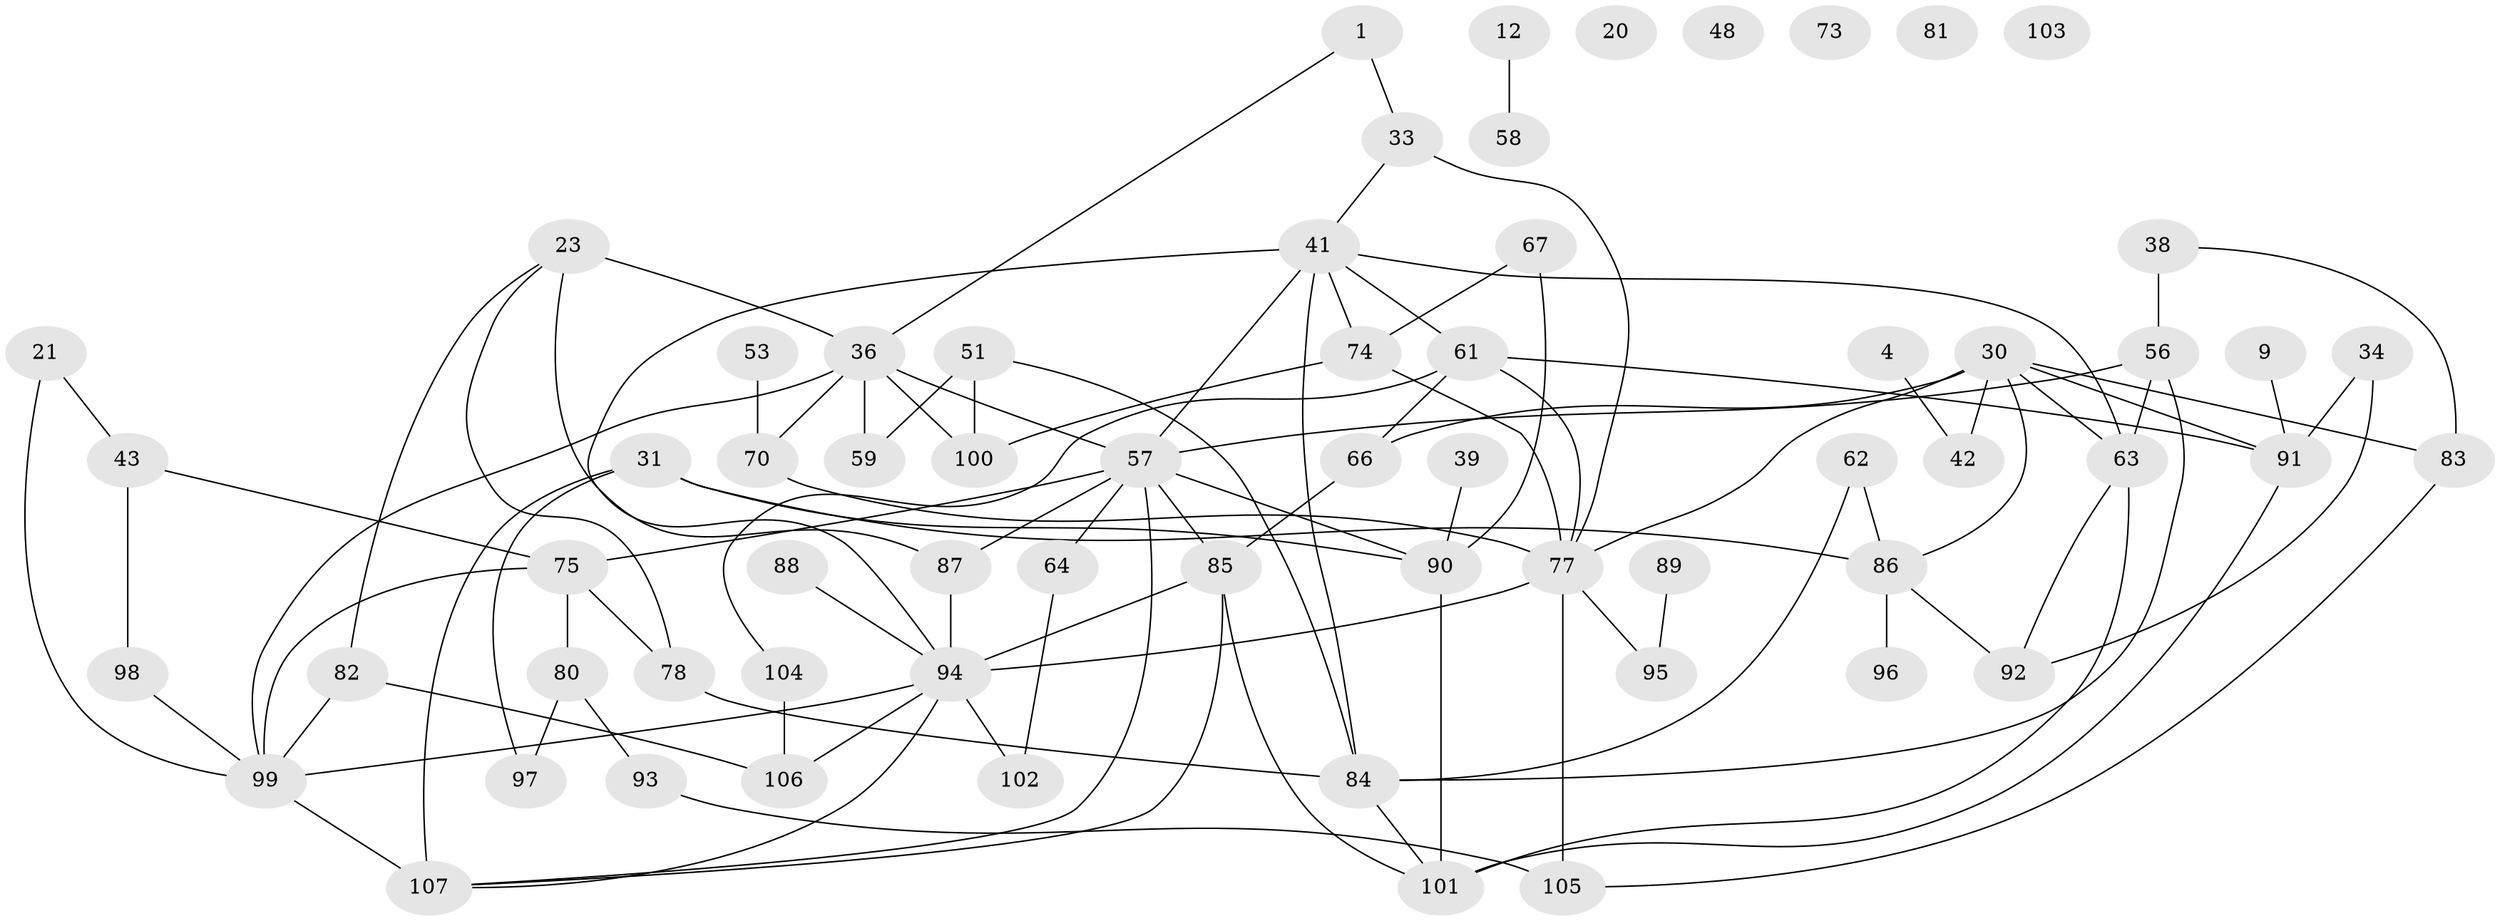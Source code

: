 // original degree distribution, {2: 0.205607476635514, 3: 0.32710280373831774, 1: 0.1308411214953271, 5: 0.08411214953271028, 8: 0.018691588785046728, 4: 0.1308411214953271, 0: 0.04672897196261682, 6: 0.037383177570093455, 7: 0.018691588785046728}
// Generated by graph-tools (version 1.1) at 2025/43/03/04/25 21:43:31]
// undirected, 64 vertices, 101 edges
graph export_dot {
graph [start="1"]
  node [color=gray90,style=filled];
  1;
  4;
  9;
  12;
  20;
  21;
  23;
  30 [super="+22"];
  31 [super="+11"];
  33 [super="+7"];
  34;
  36 [super="+18"];
  38 [super="+26"];
  39;
  41;
  42;
  43;
  48;
  51;
  53;
  56;
  57 [super="+10"];
  58;
  59 [super="+6"];
  61 [super="+35"];
  62;
  63 [super="+54"];
  64;
  66 [super="+50"];
  67;
  70;
  73;
  74 [super="+14"];
  75 [super="+5"];
  77 [super="+65"];
  78;
  80 [super="+47"];
  81;
  82;
  83;
  84 [super="+69"];
  85 [super="+79"];
  86;
  87 [super="+24+52"];
  88;
  89;
  90 [super="+44+55+29"];
  91;
  92 [super="+72"];
  93 [super="+60"];
  94 [super="+45+71"];
  95;
  96;
  97;
  98;
  99 [super="+3+76+19"];
  100 [super="+40"];
  101 [super="+28+49"];
  102;
  103;
  104 [super="+46"];
  105 [super="+37"];
  106 [super="+2"];
  107 [super="+13+15"];
  1 -- 33;
  1 -- 36;
  4 -- 42;
  9 -- 91;
  12 -- 58;
  21 -- 43;
  21 -- 99 [weight=2];
  23 -- 36 [weight=2];
  23 -- 78;
  23 -- 82;
  23 -- 87;
  30 -- 66 [weight=2];
  30 -- 77;
  30 -- 91;
  30 -- 83;
  30 -- 86;
  30 -- 42;
  30 -- 63;
  31 -- 107 [weight=2];
  31 -- 97;
  31 -- 86;
  31 -- 90;
  33 -- 77 [weight=2];
  33 -- 41;
  34 -- 91;
  34 -- 92;
  36 -- 59;
  36 -- 100;
  36 -- 70;
  36 -- 57;
  36 -- 99;
  38 -- 56 [weight=2];
  38 -- 83;
  39 -- 90;
  41 -- 57;
  41 -- 61;
  41 -- 74;
  41 -- 84 [weight=2];
  41 -- 94;
  41 -- 63;
  43 -- 75;
  43 -- 98;
  51 -- 59;
  51 -- 84;
  51 -- 100 [weight=2];
  53 -- 70;
  56 -- 84;
  56 -- 57;
  56 -- 63;
  57 -- 107 [weight=2];
  57 -- 64;
  57 -- 75;
  57 -- 85;
  57 -- 90;
  57 -- 87;
  61 -- 91;
  61 -- 66;
  61 -- 77;
  61 -- 104;
  62 -- 84;
  62 -- 86;
  63 -- 101;
  63 -- 92;
  64 -- 102;
  66 -- 85;
  67 -- 74;
  67 -- 90;
  70 -- 77;
  74 -- 100;
  74 -- 77;
  75 -- 78;
  75 -- 99;
  75 -- 80;
  77 -- 94 [weight=2];
  77 -- 105;
  77 -- 95;
  78 -- 84;
  80 -- 97;
  80 -- 93;
  82 -- 106;
  82 -- 99;
  83 -- 105;
  84 -- 101;
  85 -- 94;
  85 -- 101;
  85 -- 107;
  86 -- 96;
  86 -- 92;
  87 -- 94 [weight=3];
  88 -- 94;
  89 -- 95;
  90 -- 101;
  91 -- 101;
  93 -- 105;
  94 -- 106;
  94 -- 107;
  94 -- 99;
  94 -- 102;
  98 -- 99 [weight=2];
  99 -- 107 [weight=3];
  104 -- 106;
}
